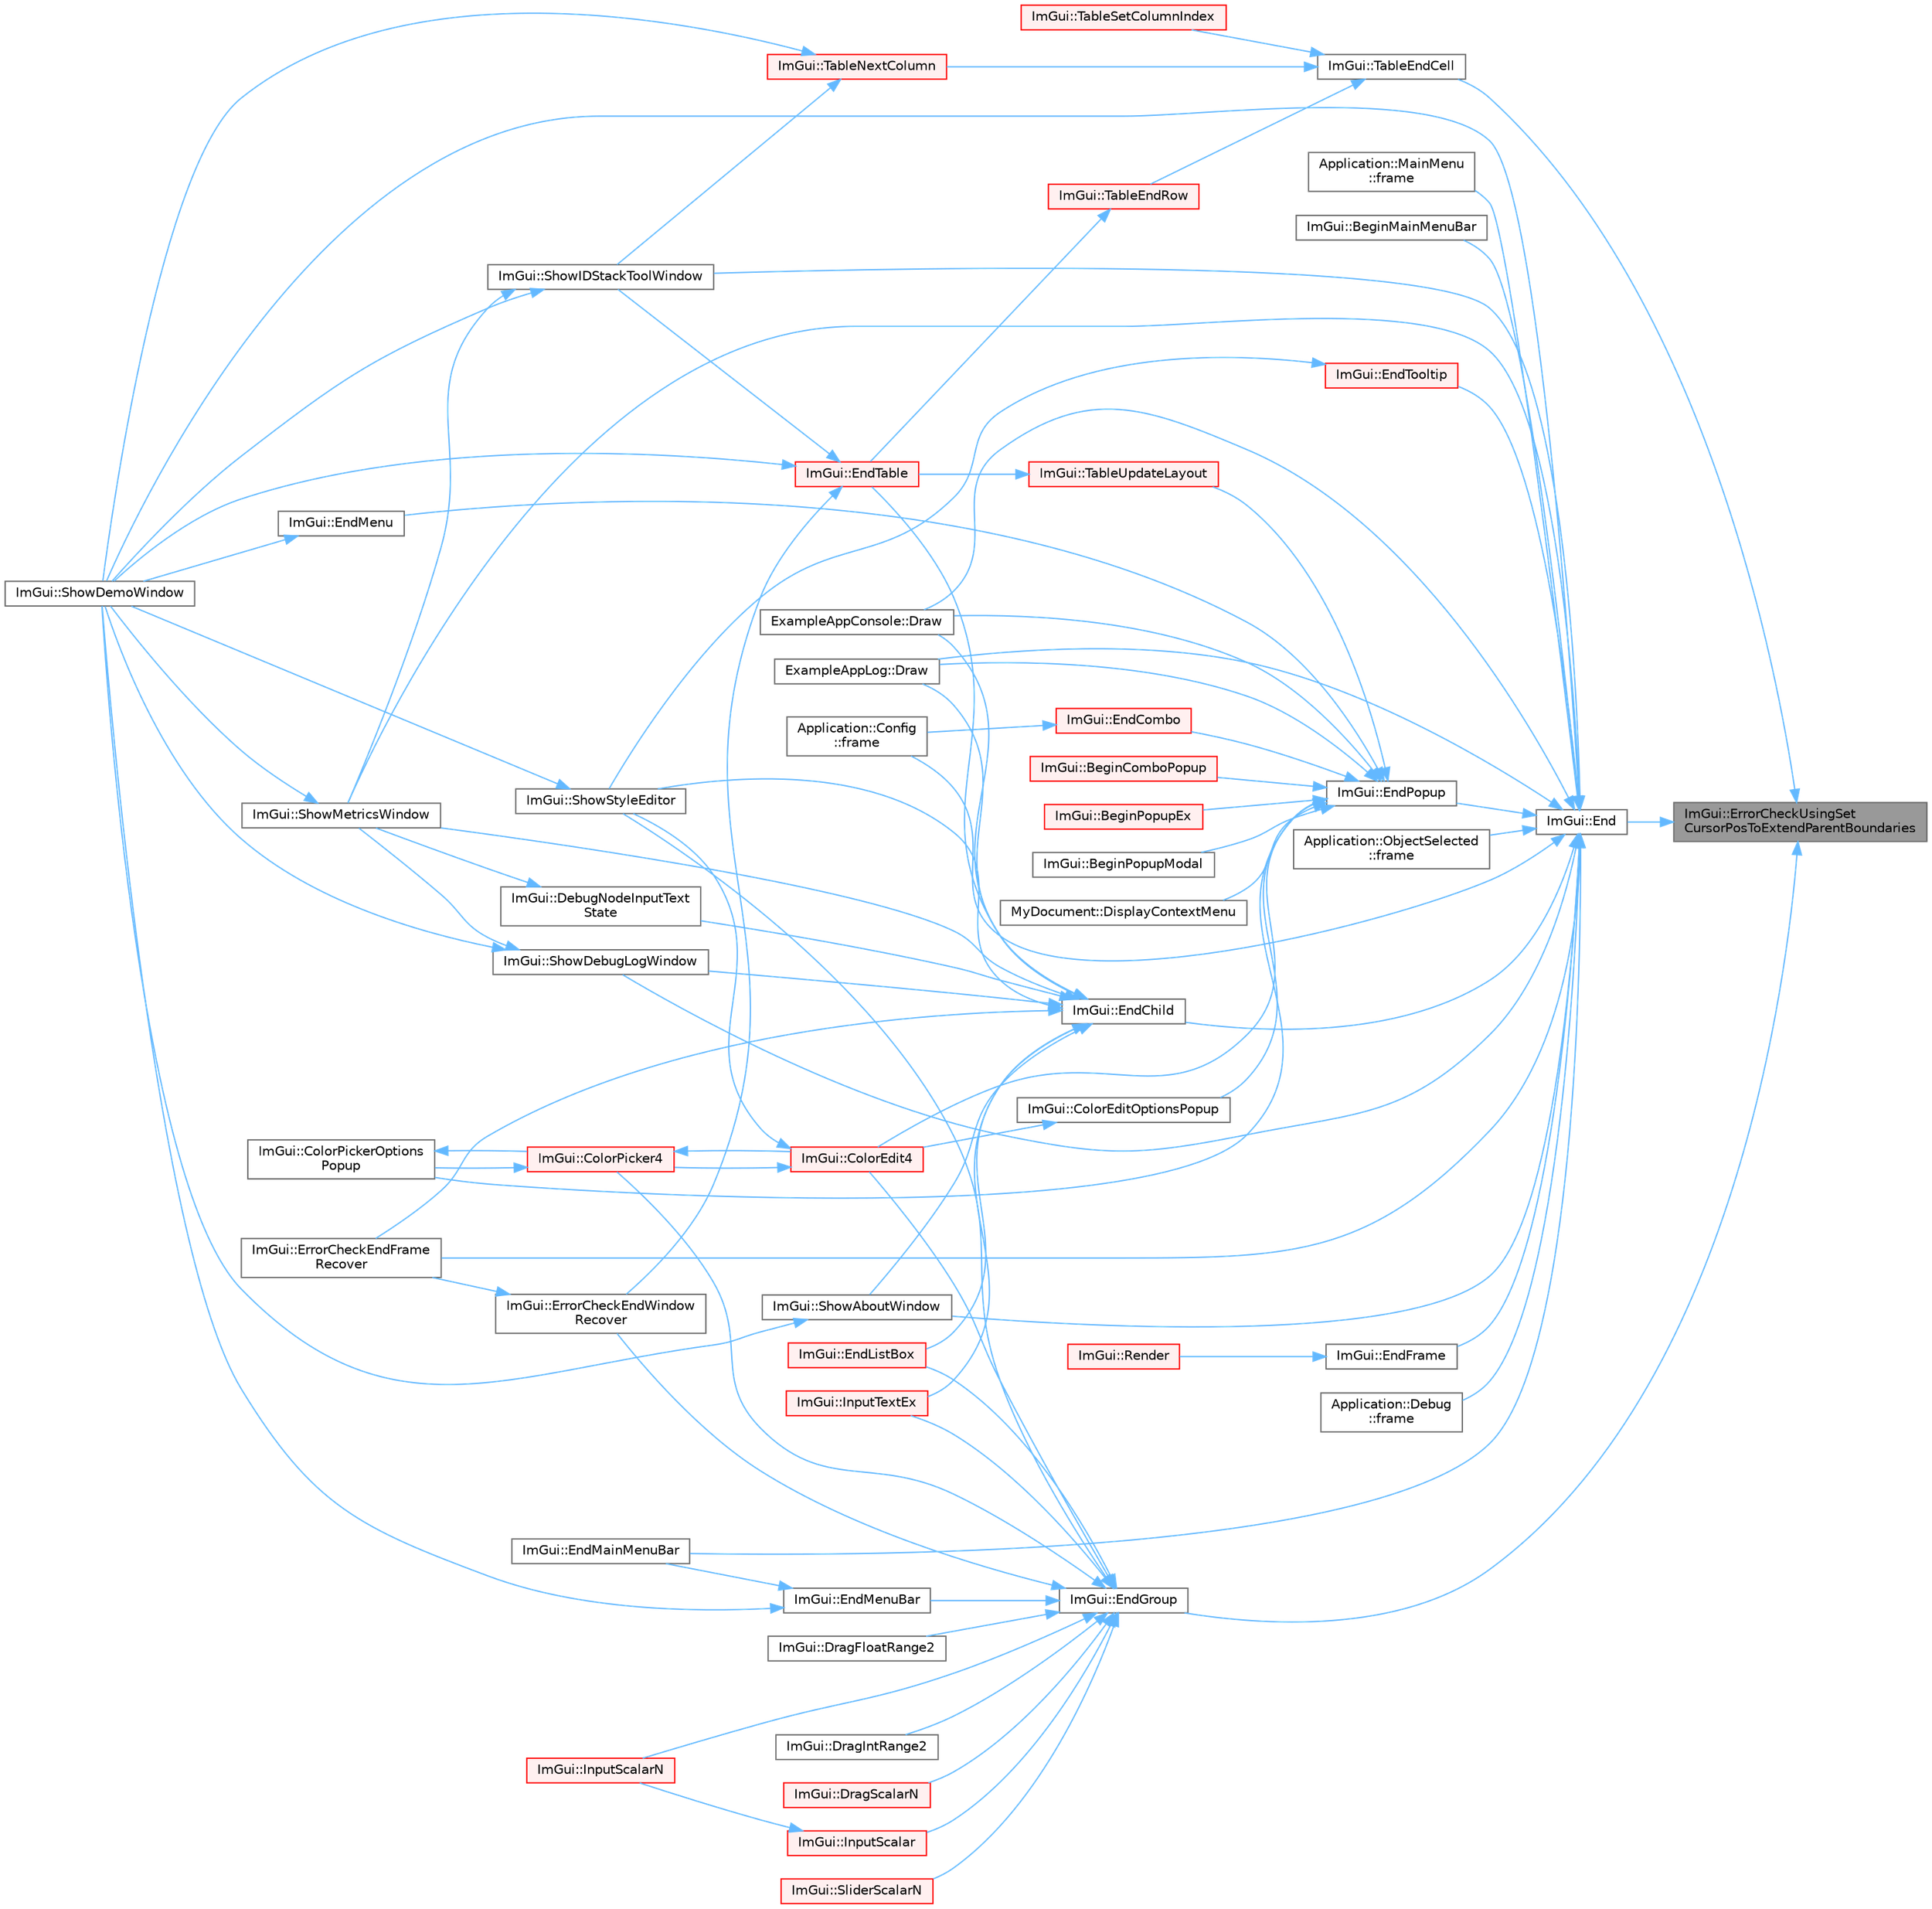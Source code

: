 digraph "ImGui::ErrorCheckUsingSetCursorPosToExtendParentBoundaries"
{
 // LATEX_PDF_SIZE
  bgcolor="transparent";
  edge [fontname=Helvetica,fontsize=10,labelfontname=Helvetica,labelfontsize=10];
  node [fontname=Helvetica,fontsize=10,shape=box,height=0.2,width=0.4];
  rankdir="RL";
  Node1 [id="Node000001",label="ImGui::ErrorCheckUsingSet\lCursorPosToExtendParentBoundaries",height=0.2,width=0.4,color="gray40", fillcolor="grey60", style="filled", fontcolor="black",tooltip=" "];
  Node1 -> Node2 [id="edge1_Node000001_Node000002",dir="back",color="steelblue1",style="solid",tooltip=" "];
  Node2 [id="Node000002",label="ImGui::End",height=0.2,width=0.4,color="grey40", fillcolor="white", style="filled",URL="$namespace_im_gui.html#a5479d93794a004c67ceb6d13f37c8254",tooltip=" "];
  Node2 -> Node3 [id="edge2_Node000002_Node000003",dir="back",color="steelblue1",style="solid",tooltip=" "];
  Node3 [id="Node000003",label="ImGui::BeginMainMenuBar",height=0.2,width=0.4,color="grey40", fillcolor="white", style="filled",URL="$namespace_im_gui.html#a55cb9cfb9865204ac6fb21c965784f78",tooltip=" "];
  Node2 -> Node4 [id="edge3_Node000002_Node000004",dir="back",color="steelblue1",style="solid",tooltip=" "];
  Node4 [id="Node000004",label="ExampleAppConsole::Draw",height=0.2,width=0.4,color="grey40", fillcolor="white", style="filled",URL="$struct_example_app_console.html#a0518a09c7e8648dd52c7c06df19ac17a",tooltip=" "];
  Node2 -> Node5 [id="edge4_Node000002_Node000005",dir="back",color="steelblue1",style="solid",tooltip=" "];
  Node5 [id="Node000005",label="ExampleAppLog::Draw",height=0.2,width=0.4,color="grey40", fillcolor="white", style="filled",URL="$struct_example_app_log.html#a5ad3a4bdb89171b84aeaff96948a1f77",tooltip=" "];
  Node2 -> Node6 [id="edge5_Node000002_Node000006",dir="back",color="steelblue1",style="solid",tooltip=" "];
  Node6 [id="Node000006",label="ImGui::EndChild",height=0.2,width=0.4,color="grey40", fillcolor="white", style="filled",URL="$namespace_im_gui.html#af8de559a88c1442d6df8c1b04c86e997",tooltip=" "];
  Node6 -> Node7 [id="edge6_Node000006_Node000007",dir="back",color="steelblue1",style="solid",tooltip=" "];
  Node7 [id="Node000007",label="ImGui::DebugNodeInputText\lState",height=0.2,width=0.4,color="grey40", fillcolor="white", style="filled",URL="$namespace_im_gui.html#ab85df47e899ab32dbdd5089f40e3802f",tooltip=" "];
  Node7 -> Node8 [id="edge7_Node000007_Node000008",dir="back",color="steelblue1",style="solid",tooltip=" "];
  Node8 [id="Node000008",label="ImGui::ShowMetricsWindow",height=0.2,width=0.4,color="grey40", fillcolor="white", style="filled",URL="$namespace_im_gui.html#afe7a28c6eb52fff3cc27d5a698fea4ff",tooltip=" "];
  Node8 -> Node9 [id="edge8_Node000008_Node000009",dir="back",color="steelblue1",style="solid",tooltip=" "];
  Node9 [id="Node000009",label="ImGui::ShowDemoWindow",height=0.2,width=0.4,color="grey40", fillcolor="white", style="filled",URL="$namespace_im_gui.html#af95643a0ce4893b9e57c12991922fb18",tooltip=" "];
  Node6 -> Node4 [id="edge9_Node000006_Node000004",dir="back",color="steelblue1",style="solid",tooltip=" "];
  Node6 -> Node5 [id="edge10_Node000006_Node000005",dir="back",color="steelblue1",style="solid",tooltip=" "];
  Node6 -> Node10 [id="edge11_Node000006_Node000010",dir="back",color="steelblue1",style="solid",tooltip=" "];
  Node10 [id="Node000010",label="ImGui::EndListBox",height=0.2,width=0.4,color="red", fillcolor="#FFF0F0", style="filled",URL="$namespace_im_gui.html#a6a1b63d9b66bb934d995c279ac02daff",tooltip=" "];
  Node6 -> Node12 [id="edge12_Node000006_Node000012",dir="back",color="steelblue1",style="solid",tooltip=" "];
  Node12 [id="Node000012",label="ImGui::EndTable",height=0.2,width=0.4,color="red", fillcolor="#FFF0F0", style="filled",URL="$namespace_im_gui.html#a9c70aaa6464c2e51e6f3342da133ada1",tooltip=" "];
  Node12 -> Node14 [id="edge13_Node000012_Node000014",dir="back",color="steelblue1",style="solid",tooltip=" "];
  Node14 [id="Node000014",label="ImGui::ErrorCheckEndWindow\lRecover",height=0.2,width=0.4,color="grey40", fillcolor="white", style="filled",URL="$namespace_im_gui.html#a945392cbf05b9434df8ec3630b10e01a",tooltip=" "];
  Node14 -> Node15 [id="edge14_Node000014_Node000015",dir="back",color="steelblue1",style="solid",tooltip=" "];
  Node15 [id="Node000015",label="ImGui::ErrorCheckEndFrame\lRecover",height=0.2,width=0.4,color="grey40", fillcolor="white", style="filled",URL="$namespace_im_gui.html#aaeda60ee2c0b5c2b3f397b237c9928f3",tooltip=" "];
  Node12 -> Node9 [id="edge15_Node000012_Node000009",dir="back",color="steelblue1",style="solid",tooltip=" "];
  Node12 -> Node16 [id="edge16_Node000012_Node000016",dir="back",color="steelblue1",style="solid",tooltip=" "];
  Node16 [id="Node000016",label="ImGui::ShowIDStackToolWindow",height=0.2,width=0.4,color="grey40", fillcolor="white", style="filled",URL="$namespace_im_gui.html#ab4a87bf4a874a8e5872b60b4a9b1d99e",tooltip=" "];
  Node16 -> Node9 [id="edge17_Node000016_Node000009",dir="back",color="steelblue1",style="solid",tooltip=" "];
  Node16 -> Node8 [id="edge18_Node000016_Node000008",dir="back",color="steelblue1",style="solid",tooltip=" "];
  Node6 -> Node15 [id="edge19_Node000006_Node000015",dir="back",color="steelblue1",style="solid",tooltip=" "];
  Node6 -> Node17 [id="edge20_Node000006_Node000017",dir="back",color="steelblue1",style="solid",tooltip=" "];
  Node17 [id="Node000017",label="ImGui::InputTextEx",height=0.2,width=0.4,color="red", fillcolor="#FFF0F0", style="filled",URL="$namespace_im_gui.html#af89af17ecc11653f25fea1e50e195de6",tooltip=" "];
  Node6 -> Node73 [id="edge21_Node000006_Node000073",dir="back",color="steelblue1",style="solid",tooltip=" "];
  Node73 [id="Node000073",label="ImGui::ShowAboutWindow",height=0.2,width=0.4,color="grey40", fillcolor="white", style="filled",URL="$namespace_im_gui.html#ac297462e33309d0540fa459bccdc9304",tooltip=" "];
  Node73 -> Node9 [id="edge22_Node000073_Node000009",dir="back",color="steelblue1",style="solid",tooltip=" "];
  Node6 -> Node74 [id="edge23_Node000006_Node000074",dir="back",color="steelblue1",style="solid",tooltip=" "];
  Node74 [id="Node000074",label="ImGui::ShowDebugLogWindow",height=0.2,width=0.4,color="grey40", fillcolor="white", style="filled",URL="$namespace_im_gui.html#af1b39e70cac2e1b9e62dd3c9d154cbd6",tooltip=" "];
  Node74 -> Node9 [id="edge24_Node000074_Node000009",dir="back",color="steelblue1",style="solid",tooltip=" "];
  Node74 -> Node8 [id="edge25_Node000074_Node000008",dir="back",color="steelblue1",style="solid",tooltip=" "];
  Node6 -> Node8 [id="edge26_Node000006_Node000008",dir="back",color="steelblue1",style="solid",tooltip=" "];
  Node6 -> Node25 [id="edge27_Node000006_Node000025",dir="back",color="steelblue1",style="solid",tooltip=" "];
  Node25 [id="Node000025",label="ImGui::ShowStyleEditor",height=0.2,width=0.4,color="grey40", fillcolor="white", style="filled",URL="$namespace_im_gui.html#ab2eb3dec78d054fe3feab1c091ec5de5",tooltip=" "];
  Node25 -> Node9 [id="edge28_Node000025_Node000009",dir="back",color="steelblue1",style="solid",tooltip=" "];
  Node2 -> Node75 [id="edge29_Node000002_Node000075",dir="back",color="steelblue1",style="solid",tooltip=" "];
  Node75 [id="Node000075",label="ImGui::EndFrame",height=0.2,width=0.4,color="grey40", fillcolor="white", style="filled",URL="$namespace_im_gui.html#a246c37da45e88a12ade440a0feacb4ee",tooltip=" "];
  Node75 -> Node76 [id="edge30_Node000075_Node000076",dir="back",color="steelblue1",style="solid",tooltip=" "];
  Node76 [id="Node000076",label="ImGui::Render",height=0.2,width=0.4,color="red", fillcolor="#FFF0F0", style="filled",URL="$namespace_im_gui.html#ab51a164f547317c16c441f1599e3946d",tooltip=" "];
  Node2 -> Node78 [id="edge31_Node000002_Node000078",dir="back",color="steelblue1",style="solid",tooltip=" "];
  Node78 [id="Node000078",label="ImGui::EndMainMenuBar",height=0.2,width=0.4,color="grey40", fillcolor="white", style="filled",URL="$namespace_im_gui.html#ab92f330c808546b340eb7bdf7e5f7c95",tooltip=" "];
  Node2 -> Node79 [id="edge32_Node000002_Node000079",dir="back",color="steelblue1",style="solid",tooltip=" "];
  Node79 [id="Node000079",label="ImGui::EndPopup",height=0.2,width=0.4,color="grey40", fillcolor="white", style="filled",URL="$namespace_im_gui.html#aa6a9b5696f2ea7eed7683425fc77b8f2",tooltip=" "];
  Node79 -> Node80 [id="edge33_Node000079_Node000080",dir="back",color="steelblue1",style="solid",tooltip=" "];
  Node80 [id="Node000080",label="ImGui::BeginComboPopup",height=0.2,width=0.4,color="red", fillcolor="#FFF0F0", style="filled",URL="$namespace_im_gui.html#a6ecb51142fcb72cd19ff002c3a7d8e25",tooltip=" "];
  Node79 -> Node84 [id="edge34_Node000079_Node000084",dir="back",color="steelblue1",style="solid",tooltip=" "];
  Node84 [id="Node000084",label="ImGui::BeginPopupEx",height=0.2,width=0.4,color="red", fillcolor="#FFF0F0", style="filled",URL="$namespace_im_gui.html#a89da3a22300e8293257b6cfdf1b83b7a",tooltip=" "];
  Node79 -> Node101 [id="edge35_Node000079_Node000101",dir="back",color="steelblue1",style="solid",tooltip=" "];
  Node101 [id="Node000101",label="ImGui::BeginPopupModal",height=0.2,width=0.4,color="grey40", fillcolor="white", style="filled",URL="$namespace_im_gui.html#a6d840f615c198c2342968f733fda11b3",tooltip=" "];
  Node79 -> Node19 [id="edge36_Node000079_Node000019",dir="back",color="steelblue1",style="solid",tooltip=" "];
  Node19 [id="Node000019",label="ImGui::ColorEdit4",height=0.2,width=0.4,color="red", fillcolor="#FFF0F0", style="filled",URL="$namespace_im_gui.html#ac3f45e2aa0b1d591cc8a2cdf8b566a45",tooltip=" "];
  Node19 -> Node22 [id="edge37_Node000019_Node000022",dir="back",color="steelblue1",style="solid",tooltip=" "];
  Node22 [id="Node000022",label="ImGui::ColorPicker4",height=0.2,width=0.4,color="red", fillcolor="#FFF0F0", style="filled",URL="$namespace_im_gui.html#a3d5aae9e0a14aa051d5a799abbe97b32",tooltip=" "];
  Node22 -> Node19 [id="edge38_Node000022_Node000019",dir="back",color="steelblue1",style="solid",tooltip=" "];
  Node22 -> Node24 [id="edge39_Node000022_Node000024",dir="back",color="steelblue1",style="solid",tooltip=" "];
  Node24 [id="Node000024",label="ImGui::ColorPickerOptions\lPopup",height=0.2,width=0.4,color="grey40", fillcolor="white", style="filled",URL="$namespace_im_gui.html#a6d112eeb6d8ffdebbc9d9a8c66babbee",tooltip=" "];
  Node24 -> Node22 [id="edge40_Node000024_Node000022",dir="back",color="steelblue1",style="solid",tooltip=" "];
  Node19 -> Node25 [id="edge41_Node000019_Node000025",dir="back",color="steelblue1",style="solid",tooltip=" "];
  Node79 -> Node88 [id="edge42_Node000079_Node000088",dir="back",color="steelblue1",style="solid",tooltip=" "];
  Node88 [id="Node000088",label="ImGui::ColorEditOptionsPopup",height=0.2,width=0.4,color="grey40", fillcolor="white", style="filled",URL="$namespace_im_gui.html#a6bfb117816d669f8704e5d0c0c0795fe",tooltip=" "];
  Node88 -> Node19 [id="edge43_Node000088_Node000019",dir="back",color="steelblue1",style="solid",tooltip=" "];
  Node79 -> Node24 [id="edge44_Node000079_Node000024",dir="back",color="steelblue1",style="solid",tooltip=" "];
  Node79 -> Node90 [id="edge45_Node000079_Node000090",dir="back",color="steelblue1",style="solid",tooltip=" "];
  Node90 [id="Node000090",label="MyDocument::DisplayContextMenu",height=0.2,width=0.4,color="grey40", fillcolor="white", style="filled",URL="$struct_my_document.html#ae9e8d83c14b75c307447e3f410e432ec",tooltip=" "];
  Node79 -> Node4 [id="edge46_Node000079_Node000004",dir="back",color="steelblue1",style="solid",tooltip=" "];
  Node79 -> Node5 [id="edge47_Node000079_Node000005",dir="back",color="steelblue1",style="solid",tooltip=" "];
  Node79 -> Node102 [id="edge48_Node000079_Node000102",dir="back",color="steelblue1",style="solid",tooltip=" "];
  Node102 [id="Node000102",label="ImGui::EndCombo",height=0.2,width=0.4,color="red", fillcolor="#FFF0F0", style="filled",URL="$namespace_im_gui.html#a63434692d7de278875c7ea0143fbe6e4",tooltip=" "];
  Node102 -> Node27 [id="edge49_Node000102_Node000027",dir="back",color="steelblue1",style="solid",tooltip=" "];
  Node27 [id="Node000027",label="Application::Config\l::frame",height=0.2,width=0.4,color="grey40", fillcolor="white", style="filled",URL="$class_application_1_1_config.html#a291cc3a874949e121dcf83a3f90681bc",tooltip=" "];
  Node79 -> Node103 [id="edge50_Node000079_Node000103",dir="back",color="steelblue1",style="solid",tooltip=" "];
  Node103 [id="Node000103",label="ImGui::EndMenu",height=0.2,width=0.4,color="grey40", fillcolor="white", style="filled",URL="$namespace_im_gui.html#a1448a5a4e8c431c15f991e9255c0df95",tooltip=" "];
  Node103 -> Node9 [id="edge51_Node000103_Node000009",dir="back",color="steelblue1",style="solid",tooltip=" "];
  Node79 -> Node94 [id="edge52_Node000079_Node000094",dir="back",color="steelblue1",style="solid",tooltip=" "];
  Node94 [id="Node000094",label="ImGui::TableUpdateLayout",height=0.2,width=0.4,color="red", fillcolor="#FFF0F0", style="filled",URL="$namespace_im_gui.html#a890d76a0ec9efc98765c226884e3e32a",tooltip=" "];
  Node94 -> Node12 [id="edge53_Node000094_Node000012",dir="back",color="steelblue1",style="solid",tooltip=" "];
  Node2 -> Node104 [id="edge54_Node000002_Node000104",dir="back",color="steelblue1",style="solid",tooltip=" "];
  Node104 [id="Node000104",label="ImGui::EndTooltip",height=0.2,width=0.4,color="red", fillcolor="#FFF0F0", style="filled",URL="$namespace_im_gui.html#ac8d75c160cfdf43d512f773ca133a1c6",tooltip=" "];
  Node104 -> Node25 [id="edge55_Node000104_Node000025",dir="back",color="steelblue1",style="solid",tooltip=" "];
  Node2 -> Node15 [id="edge56_Node000002_Node000015",dir="back",color="steelblue1",style="solid",tooltip=" "];
  Node2 -> Node27 [id="edge57_Node000002_Node000027",dir="back",color="steelblue1",style="solid",tooltip=" "];
  Node2 -> Node128 [id="edge58_Node000002_Node000128",dir="back",color="steelblue1",style="solid",tooltip=" "];
  Node128 [id="Node000128",label="Application::Debug\l::frame",height=0.2,width=0.4,color="grey40", fillcolor="white", style="filled",URL="$class_application_1_1_debug.html#a26339829cae3b768474358c34eb8ab23",tooltip=" "];
  Node2 -> Node129 [id="edge59_Node000002_Node000129",dir="back",color="steelblue1",style="solid",tooltip=" "];
  Node129 [id="Node000129",label="Application::MainMenu\l::frame",height=0.2,width=0.4,color="grey40", fillcolor="white", style="filled",URL="$class_application_1_1_main_menu.html#a868fe54ddb269b9ab03f0d7d068dd698",tooltip=" "];
  Node2 -> Node30 [id="edge60_Node000002_Node000030",dir="back",color="steelblue1",style="solid",tooltip=" "];
  Node30 [id="Node000030",label="Application::ObjectSelected\l::frame",height=0.2,width=0.4,color="grey40", fillcolor="white", style="filled",URL="$class_application_1_1_object_selected.html#a30dd507edcc6c76dd65cc0cf9dda010a",tooltip=" "];
  Node2 -> Node73 [id="edge61_Node000002_Node000073",dir="back",color="steelblue1",style="solid",tooltip=" "];
  Node2 -> Node74 [id="edge62_Node000002_Node000074",dir="back",color="steelblue1",style="solid",tooltip=" "];
  Node2 -> Node9 [id="edge63_Node000002_Node000009",dir="back",color="steelblue1",style="solid",tooltip=" "];
  Node2 -> Node16 [id="edge64_Node000002_Node000016",dir="back",color="steelblue1",style="solid",tooltip=" "];
  Node2 -> Node8 [id="edge65_Node000002_Node000008",dir="back",color="steelblue1",style="solid",tooltip=" "];
  Node1 -> Node130 [id="edge66_Node000001_Node000130",dir="back",color="steelblue1",style="solid",tooltip=" "];
  Node130 [id="Node000130",label="ImGui::EndGroup",height=0.2,width=0.4,color="grey40", fillcolor="white", style="filled",URL="$namespace_im_gui.html#a05fc97fc64f28a55486087f503d9a622",tooltip=" "];
  Node130 -> Node19 [id="edge67_Node000130_Node000019",dir="back",color="steelblue1",style="solid",tooltip=" "];
  Node130 -> Node22 [id="edge68_Node000130_Node000022",dir="back",color="steelblue1",style="solid",tooltip=" "];
  Node130 -> Node51 [id="edge69_Node000130_Node000051",dir="back",color="steelblue1",style="solid",tooltip=" "];
  Node51 [id="Node000051",label="ImGui::DragFloatRange2",height=0.2,width=0.4,color="grey40", fillcolor="white", style="filled",URL="$namespace_im_gui.html#aa6bfd93ead5c47e84b66185da88b8e8c",tooltip=" "];
  Node130 -> Node53 [id="edge70_Node000130_Node000053",dir="back",color="steelblue1",style="solid",tooltip=" "];
  Node53 [id="Node000053",label="ImGui::DragIntRange2",height=0.2,width=0.4,color="grey40", fillcolor="white", style="filled",URL="$namespace_im_gui.html#a27a0380e0480671c7cd854dd7bfc6bd1",tooltip=" "];
  Node130 -> Node54 [id="edge71_Node000130_Node000054",dir="back",color="steelblue1",style="solid",tooltip=" "];
  Node54 [id="Node000054",label="ImGui::DragScalarN",height=0.2,width=0.4,color="red", fillcolor="#FFF0F0", style="filled",URL="$namespace_im_gui.html#a1265d2b30ced1fca909e26c8f718fcbd",tooltip=" "];
  Node130 -> Node10 [id="edge72_Node000130_Node000010",dir="back",color="steelblue1",style="solid",tooltip=" "];
  Node130 -> Node131 [id="edge73_Node000130_Node000131",dir="back",color="steelblue1",style="solid",tooltip=" "];
  Node131 [id="Node000131",label="ImGui::EndMenuBar",height=0.2,width=0.4,color="grey40", fillcolor="white", style="filled",URL="$namespace_im_gui.html#aa226265c140eb6ee375c5b9abc69c4fc",tooltip=" "];
  Node131 -> Node78 [id="edge74_Node000131_Node000078",dir="back",color="steelblue1",style="solid",tooltip=" "];
  Node131 -> Node9 [id="edge75_Node000131_Node000009",dir="back",color="steelblue1",style="solid",tooltip=" "];
  Node130 -> Node14 [id="edge76_Node000130_Node000014",dir="back",color="steelblue1",style="solid",tooltip=" "];
  Node130 -> Node28 [id="edge77_Node000130_Node000028",dir="back",color="steelblue1",style="solid",tooltip=" "];
  Node28 [id="Node000028",label="ImGui::InputScalar",height=0.2,width=0.4,color="red", fillcolor="#FFF0F0", style="filled",URL="$namespace_im_gui.html#afdb54540b7480872fbb746f64344b374",tooltip=" "];
  Node28 -> Node33 [id="edge78_Node000028_Node000033",dir="back",color="steelblue1",style="solid",tooltip=" "];
  Node33 [id="Node000033",label="ImGui::InputScalarN",height=0.2,width=0.4,color="red", fillcolor="#FFF0F0", style="filled",URL="$namespace_im_gui.html#afb17f0092027c09183df498834abace9",tooltip=" "];
  Node130 -> Node33 [id="edge79_Node000130_Node000033",dir="back",color="steelblue1",style="solid",tooltip=" "];
  Node130 -> Node17 [id="edge80_Node000130_Node000017",dir="back",color="steelblue1",style="solid",tooltip=" "];
  Node130 -> Node25 [id="edge81_Node000130_Node000025",dir="back",color="steelblue1",style="solid",tooltip=" "];
  Node130 -> Node66 [id="edge82_Node000130_Node000066",dir="back",color="steelblue1",style="solid",tooltip=" "];
  Node66 [id="Node000066",label="ImGui::SliderScalarN",height=0.2,width=0.4,color="red", fillcolor="#FFF0F0", style="filled",URL="$namespace_im_gui.html#a64031a4ad000695c1e1d3f42792f4bb4",tooltip=" "];
  Node1 -> Node132 [id="edge83_Node000001_Node000132",dir="back",color="steelblue1",style="solid",tooltip=" "];
  Node132 [id="Node000132",label="ImGui::TableEndCell",height=0.2,width=0.4,color="grey40", fillcolor="white", style="filled",URL="$namespace_im_gui.html#ae2058909b56d7169e34a6cfefb1ac2f3",tooltip=" "];
  Node132 -> Node133 [id="edge84_Node000132_Node000133",dir="back",color="steelblue1",style="solid",tooltip=" "];
  Node133 [id="Node000133",label="ImGui::TableEndRow",height=0.2,width=0.4,color="red", fillcolor="#FFF0F0", style="filled",URL="$namespace_im_gui.html#a6bc4ce6f7ff9f8268473f5e538a1181f",tooltip=" "];
  Node133 -> Node12 [id="edge85_Node000133_Node000012",dir="back",color="steelblue1",style="solid",tooltip=" "];
  Node132 -> Node100 [id="edge86_Node000132_Node000100",dir="back",color="steelblue1",style="solid",tooltip=" "];
  Node100 [id="Node000100",label="ImGui::TableNextColumn",height=0.2,width=0.4,color="red", fillcolor="#FFF0F0", style="filled",URL="$namespace_im_gui.html#ac9925e8335f55449b1be988829e37ba5",tooltip=" "];
  Node100 -> Node9 [id="edge87_Node000100_Node000009",dir="back",color="steelblue1",style="solid",tooltip=" "];
  Node100 -> Node16 [id="edge88_Node000100_Node000016",dir="back",color="steelblue1",style="solid",tooltip=" "];
  Node132 -> Node137 [id="edge89_Node000132_Node000137",dir="back",color="steelblue1",style="solid",tooltip=" "];
  Node137 [id="Node000137",label="ImGui::TableSetColumnIndex",height=0.2,width=0.4,color="red", fillcolor="#FFF0F0", style="filled",URL="$namespace_im_gui.html#adfbeb33991944035737d413379ae8b1c",tooltip=" "];
}
